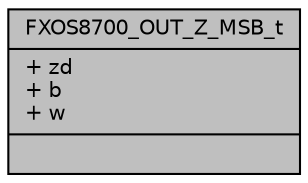 digraph "FXOS8700_OUT_Z_MSB_t"
{
  edge [fontname="Helvetica",fontsize="10",labelfontname="Helvetica",labelfontsize="10"];
  node [fontname="Helvetica",fontsize="10",shape=record];
  Node1 [label="{FXOS8700_OUT_Z_MSB_t\n|+ zd\l+ b\l+ w\l|}",height=0.2,width=0.4,color="black", fillcolor="grey75", style="filled", fontcolor="black"];
}
